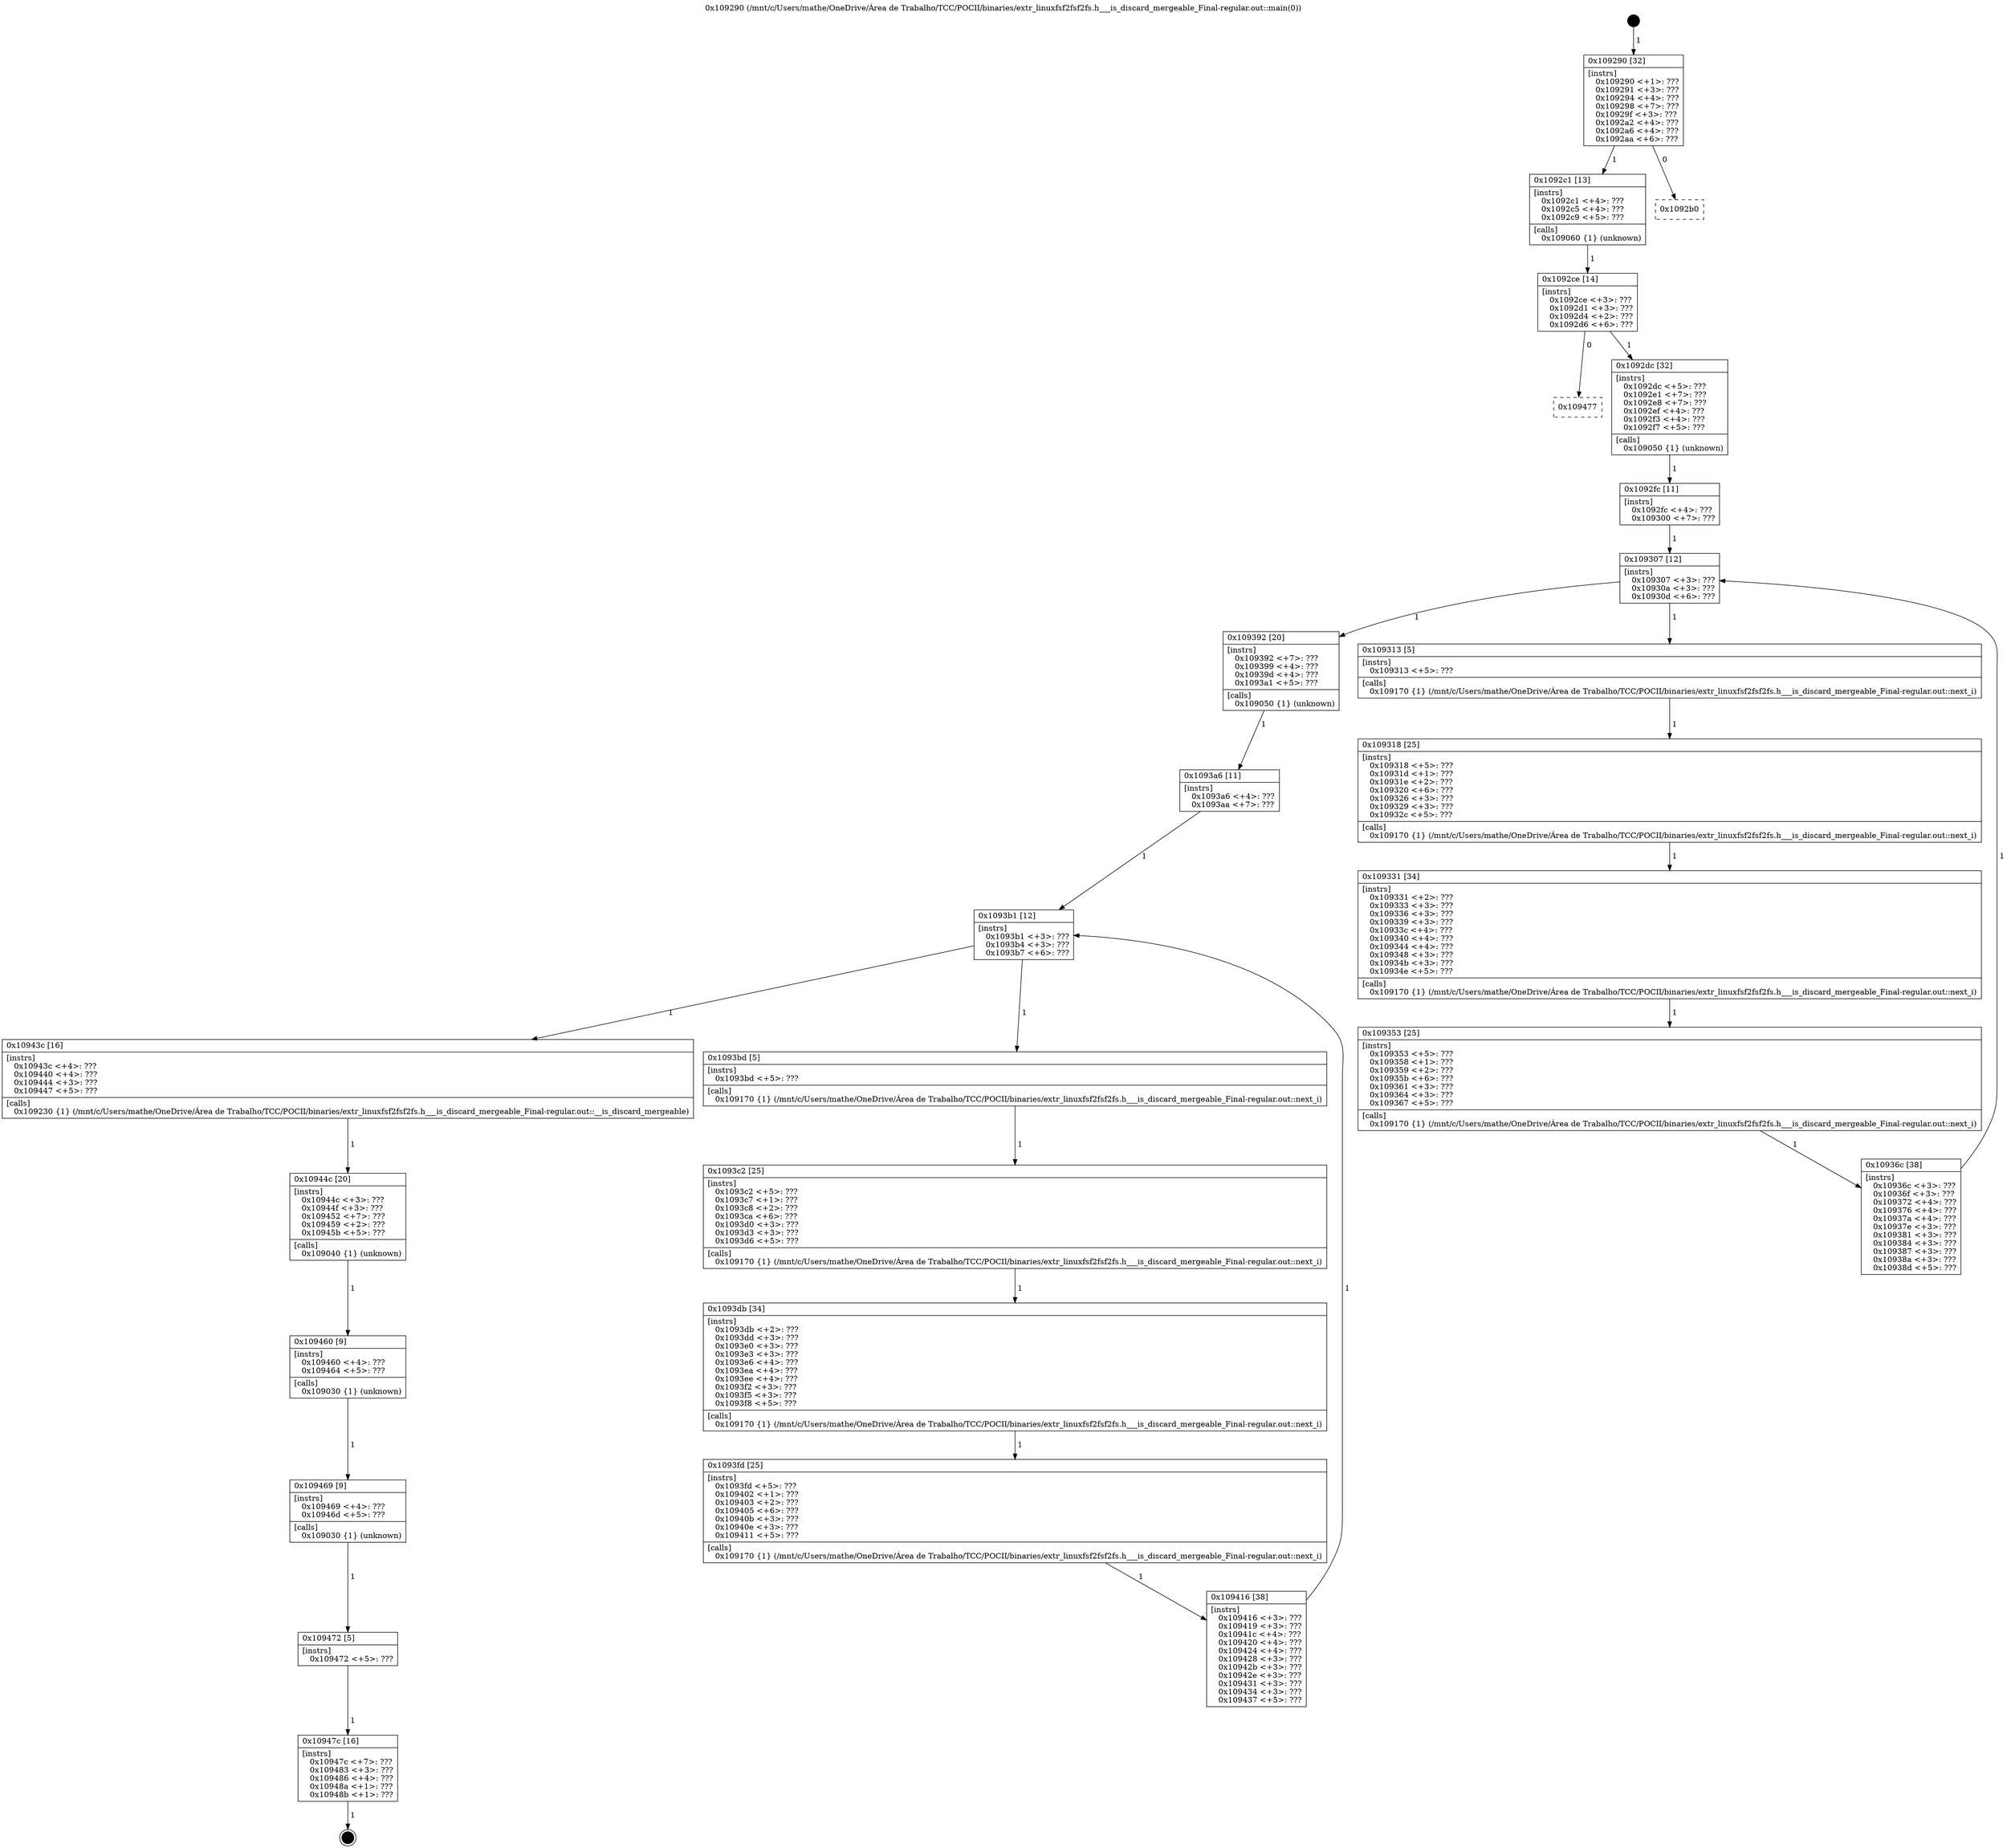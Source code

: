 digraph "0x109290" {
  label = "0x109290 (/mnt/c/Users/mathe/OneDrive/Área de Trabalho/TCC/POCII/binaries/extr_linuxfsf2fsf2fs.h___is_discard_mergeable_Final-regular.out::main(0))"
  labelloc = "t"
  node[shape=record]

  Entry [label="",width=0.3,height=0.3,shape=circle,fillcolor=black,style=filled]
  "0x109290" [label="{
     0x109290 [32]\l
     | [instrs]\l
     &nbsp;&nbsp;0x109290 \<+1\>: ???\l
     &nbsp;&nbsp;0x109291 \<+3\>: ???\l
     &nbsp;&nbsp;0x109294 \<+4\>: ???\l
     &nbsp;&nbsp;0x109298 \<+7\>: ???\l
     &nbsp;&nbsp;0x10929f \<+3\>: ???\l
     &nbsp;&nbsp;0x1092a2 \<+4\>: ???\l
     &nbsp;&nbsp;0x1092a6 \<+4\>: ???\l
     &nbsp;&nbsp;0x1092aa \<+6\>: ???\l
  }"]
  "0x1092c1" [label="{
     0x1092c1 [13]\l
     | [instrs]\l
     &nbsp;&nbsp;0x1092c1 \<+4\>: ???\l
     &nbsp;&nbsp;0x1092c5 \<+4\>: ???\l
     &nbsp;&nbsp;0x1092c9 \<+5\>: ???\l
     | [calls]\l
     &nbsp;&nbsp;0x109060 \{1\} (unknown)\l
  }"]
  "0x1092b0" [label="{
     0x1092b0\l
  }", style=dashed]
  "0x1092ce" [label="{
     0x1092ce [14]\l
     | [instrs]\l
     &nbsp;&nbsp;0x1092ce \<+3\>: ???\l
     &nbsp;&nbsp;0x1092d1 \<+3\>: ???\l
     &nbsp;&nbsp;0x1092d4 \<+2\>: ???\l
     &nbsp;&nbsp;0x1092d6 \<+6\>: ???\l
  }"]
  "0x109477" [label="{
     0x109477\l
  }", style=dashed]
  "0x1092dc" [label="{
     0x1092dc [32]\l
     | [instrs]\l
     &nbsp;&nbsp;0x1092dc \<+5\>: ???\l
     &nbsp;&nbsp;0x1092e1 \<+7\>: ???\l
     &nbsp;&nbsp;0x1092e8 \<+7\>: ???\l
     &nbsp;&nbsp;0x1092ef \<+4\>: ???\l
     &nbsp;&nbsp;0x1092f3 \<+4\>: ???\l
     &nbsp;&nbsp;0x1092f7 \<+5\>: ???\l
     | [calls]\l
     &nbsp;&nbsp;0x109050 \{1\} (unknown)\l
  }"]
  Exit [label="",width=0.3,height=0.3,shape=circle,fillcolor=black,style=filled,peripheries=2]
  "0x109307" [label="{
     0x109307 [12]\l
     | [instrs]\l
     &nbsp;&nbsp;0x109307 \<+3\>: ???\l
     &nbsp;&nbsp;0x10930a \<+3\>: ???\l
     &nbsp;&nbsp;0x10930d \<+6\>: ???\l
  }"]
  "0x109392" [label="{
     0x109392 [20]\l
     | [instrs]\l
     &nbsp;&nbsp;0x109392 \<+7\>: ???\l
     &nbsp;&nbsp;0x109399 \<+4\>: ???\l
     &nbsp;&nbsp;0x10939d \<+4\>: ???\l
     &nbsp;&nbsp;0x1093a1 \<+5\>: ???\l
     | [calls]\l
     &nbsp;&nbsp;0x109050 \{1\} (unknown)\l
  }"]
  "0x109313" [label="{
     0x109313 [5]\l
     | [instrs]\l
     &nbsp;&nbsp;0x109313 \<+5\>: ???\l
     | [calls]\l
     &nbsp;&nbsp;0x109170 \{1\} (/mnt/c/Users/mathe/OneDrive/Área de Trabalho/TCC/POCII/binaries/extr_linuxfsf2fsf2fs.h___is_discard_mergeable_Final-regular.out::next_i)\l
  }"]
  "0x109318" [label="{
     0x109318 [25]\l
     | [instrs]\l
     &nbsp;&nbsp;0x109318 \<+5\>: ???\l
     &nbsp;&nbsp;0x10931d \<+1\>: ???\l
     &nbsp;&nbsp;0x10931e \<+2\>: ???\l
     &nbsp;&nbsp;0x109320 \<+6\>: ???\l
     &nbsp;&nbsp;0x109326 \<+3\>: ???\l
     &nbsp;&nbsp;0x109329 \<+3\>: ???\l
     &nbsp;&nbsp;0x10932c \<+5\>: ???\l
     | [calls]\l
     &nbsp;&nbsp;0x109170 \{1\} (/mnt/c/Users/mathe/OneDrive/Área de Trabalho/TCC/POCII/binaries/extr_linuxfsf2fsf2fs.h___is_discard_mergeable_Final-regular.out::next_i)\l
  }"]
  "0x109331" [label="{
     0x109331 [34]\l
     | [instrs]\l
     &nbsp;&nbsp;0x109331 \<+2\>: ???\l
     &nbsp;&nbsp;0x109333 \<+3\>: ???\l
     &nbsp;&nbsp;0x109336 \<+3\>: ???\l
     &nbsp;&nbsp;0x109339 \<+3\>: ???\l
     &nbsp;&nbsp;0x10933c \<+4\>: ???\l
     &nbsp;&nbsp;0x109340 \<+4\>: ???\l
     &nbsp;&nbsp;0x109344 \<+4\>: ???\l
     &nbsp;&nbsp;0x109348 \<+3\>: ???\l
     &nbsp;&nbsp;0x10934b \<+3\>: ???\l
     &nbsp;&nbsp;0x10934e \<+5\>: ???\l
     | [calls]\l
     &nbsp;&nbsp;0x109170 \{1\} (/mnt/c/Users/mathe/OneDrive/Área de Trabalho/TCC/POCII/binaries/extr_linuxfsf2fsf2fs.h___is_discard_mergeable_Final-regular.out::next_i)\l
  }"]
  "0x109353" [label="{
     0x109353 [25]\l
     | [instrs]\l
     &nbsp;&nbsp;0x109353 \<+5\>: ???\l
     &nbsp;&nbsp;0x109358 \<+1\>: ???\l
     &nbsp;&nbsp;0x109359 \<+2\>: ???\l
     &nbsp;&nbsp;0x10935b \<+6\>: ???\l
     &nbsp;&nbsp;0x109361 \<+3\>: ???\l
     &nbsp;&nbsp;0x109364 \<+3\>: ???\l
     &nbsp;&nbsp;0x109367 \<+5\>: ???\l
     | [calls]\l
     &nbsp;&nbsp;0x109170 \{1\} (/mnt/c/Users/mathe/OneDrive/Área de Trabalho/TCC/POCII/binaries/extr_linuxfsf2fsf2fs.h___is_discard_mergeable_Final-regular.out::next_i)\l
  }"]
  "0x10936c" [label="{
     0x10936c [38]\l
     | [instrs]\l
     &nbsp;&nbsp;0x10936c \<+3\>: ???\l
     &nbsp;&nbsp;0x10936f \<+3\>: ???\l
     &nbsp;&nbsp;0x109372 \<+4\>: ???\l
     &nbsp;&nbsp;0x109376 \<+4\>: ???\l
     &nbsp;&nbsp;0x10937a \<+4\>: ???\l
     &nbsp;&nbsp;0x10937e \<+3\>: ???\l
     &nbsp;&nbsp;0x109381 \<+3\>: ???\l
     &nbsp;&nbsp;0x109384 \<+3\>: ???\l
     &nbsp;&nbsp;0x109387 \<+3\>: ???\l
     &nbsp;&nbsp;0x10938a \<+3\>: ???\l
     &nbsp;&nbsp;0x10938d \<+5\>: ???\l
  }"]
  "0x1092fc" [label="{
     0x1092fc [11]\l
     | [instrs]\l
     &nbsp;&nbsp;0x1092fc \<+4\>: ???\l
     &nbsp;&nbsp;0x109300 \<+7\>: ???\l
  }"]
  "0x1093b1" [label="{
     0x1093b1 [12]\l
     | [instrs]\l
     &nbsp;&nbsp;0x1093b1 \<+3\>: ???\l
     &nbsp;&nbsp;0x1093b4 \<+3\>: ???\l
     &nbsp;&nbsp;0x1093b7 \<+6\>: ???\l
  }"]
  "0x10943c" [label="{
     0x10943c [16]\l
     | [instrs]\l
     &nbsp;&nbsp;0x10943c \<+4\>: ???\l
     &nbsp;&nbsp;0x109440 \<+4\>: ???\l
     &nbsp;&nbsp;0x109444 \<+3\>: ???\l
     &nbsp;&nbsp;0x109447 \<+5\>: ???\l
     | [calls]\l
     &nbsp;&nbsp;0x109230 \{1\} (/mnt/c/Users/mathe/OneDrive/Área de Trabalho/TCC/POCII/binaries/extr_linuxfsf2fsf2fs.h___is_discard_mergeable_Final-regular.out::__is_discard_mergeable)\l
  }"]
  "0x1093bd" [label="{
     0x1093bd [5]\l
     | [instrs]\l
     &nbsp;&nbsp;0x1093bd \<+5\>: ???\l
     | [calls]\l
     &nbsp;&nbsp;0x109170 \{1\} (/mnt/c/Users/mathe/OneDrive/Área de Trabalho/TCC/POCII/binaries/extr_linuxfsf2fsf2fs.h___is_discard_mergeable_Final-regular.out::next_i)\l
  }"]
  "0x1093c2" [label="{
     0x1093c2 [25]\l
     | [instrs]\l
     &nbsp;&nbsp;0x1093c2 \<+5\>: ???\l
     &nbsp;&nbsp;0x1093c7 \<+1\>: ???\l
     &nbsp;&nbsp;0x1093c8 \<+2\>: ???\l
     &nbsp;&nbsp;0x1093ca \<+6\>: ???\l
     &nbsp;&nbsp;0x1093d0 \<+3\>: ???\l
     &nbsp;&nbsp;0x1093d3 \<+3\>: ???\l
     &nbsp;&nbsp;0x1093d6 \<+5\>: ???\l
     | [calls]\l
     &nbsp;&nbsp;0x109170 \{1\} (/mnt/c/Users/mathe/OneDrive/Área de Trabalho/TCC/POCII/binaries/extr_linuxfsf2fsf2fs.h___is_discard_mergeable_Final-regular.out::next_i)\l
  }"]
  "0x1093db" [label="{
     0x1093db [34]\l
     | [instrs]\l
     &nbsp;&nbsp;0x1093db \<+2\>: ???\l
     &nbsp;&nbsp;0x1093dd \<+3\>: ???\l
     &nbsp;&nbsp;0x1093e0 \<+3\>: ???\l
     &nbsp;&nbsp;0x1093e3 \<+3\>: ???\l
     &nbsp;&nbsp;0x1093e6 \<+4\>: ???\l
     &nbsp;&nbsp;0x1093ea \<+4\>: ???\l
     &nbsp;&nbsp;0x1093ee \<+4\>: ???\l
     &nbsp;&nbsp;0x1093f2 \<+3\>: ???\l
     &nbsp;&nbsp;0x1093f5 \<+3\>: ???\l
     &nbsp;&nbsp;0x1093f8 \<+5\>: ???\l
     | [calls]\l
     &nbsp;&nbsp;0x109170 \{1\} (/mnt/c/Users/mathe/OneDrive/Área de Trabalho/TCC/POCII/binaries/extr_linuxfsf2fsf2fs.h___is_discard_mergeable_Final-regular.out::next_i)\l
  }"]
  "0x1093fd" [label="{
     0x1093fd [25]\l
     | [instrs]\l
     &nbsp;&nbsp;0x1093fd \<+5\>: ???\l
     &nbsp;&nbsp;0x109402 \<+1\>: ???\l
     &nbsp;&nbsp;0x109403 \<+2\>: ???\l
     &nbsp;&nbsp;0x109405 \<+6\>: ???\l
     &nbsp;&nbsp;0x10940b \<+3\>: ???\l
     &nbsp;&nbsp;0x10940e \<+3\>: ???\l
     &nbsp;&nbsp;0x109411 \<+5\>: ???\l
     | [calls]\l
     &nbsp;&nbsp;0x109170 \{1\} (/mnt/c/Users/mathe/OneDrive/Área de Trabalho/TCC/POCII/binaries/extr_linuxfsf2fsf2fs.h___is_discard_mergeable_Final-regular.out::next_i)\l
  }"]
  "0x109416" [label="{
     0x109416 [38]\l
     | [instrs]\l
     &nbsp;&nbsp;0x109416 \<+3\>: ???\l
     &nbsp;&nbsp;0x109419 \<+3\>: ???\l
     &nbsp;&nbsp;0x10941c \<+4\>: ???\l
     &nbsp;&nbsp;0x109420 \<+4\>: ???\l
     &nbsp;&nbsp;0x109424 \<+4\>: ???\l
     &nbsp;&nbsp;0x109428 \<+3\>: ???\l
     &nbsp;&nbsp;0x10942b \<+3\>: ???\l
     &nbsp;&nbsp;0x10942e \<+3\>: ???\l
     &nbsp;&nbsp;0x109431 \<+3\>: ???\l
     &nbsp;&nbsp;0x109434 \<+3\>: ???\l
     &nbsp;&nbsp;0x109437 \<+5\>: ???\l
  }"]
  "0x1093a6" [label="{
     0x1093a6 [11]\l
     | [instrs]\l
     &nbsp;&nbsp;0x1093a6 \<+4\>: ???\l
     &nbsp;&nbsp;0x1093aa \<+7\>: ???\l
  }"]
  "0x10944c" [label="{
     0x10944c [20]\l
     | [instrs]\l
     &nbsp;&nbsp;0x10944c \<+3\>: ???\l
     &nbsp;&nbsp;0x10944f \<+3\>: ???\l
     &nbsp;&nbsp;0x109452 \<+7\>: ???\l
     &nbsp;&nbsp;0x109459 \<+2\>: ???\l
     &nbsp;&nbsp;0x10945b \<+5\>: ???\l
     | [calls]\l
     &nbsp;&nbsp;0x109040 \{1\} (unknown)\l
  }"]
  "0x109460" [label="{
     0x109460 [9]\l
     | [instrs]\l
     &nbsp;&nbsp;0x109460 \<+4\>: ???\l
     &nbsp;&nbsp;0x109464 \<+5\>: ???\l
     | [calls]\l
     &nbsp;&nbsp;0x109030 \{1\} (unknown)\l
  }"]
  "0x109469" [label="{
     0x109469 [9]\l
     | [instrs]\l
     &nbsp;&nbsp;0x109469 \<+4\>: ???\l
     &nbsp;&nbsp;0x10946d \<+5\>: ???\l
     | [calls]\l
     &nbsp;&nbsp;0x109030 \{1\} (unknown)\l
  }"]
  "0x109472" [label="{
     0x109472 [5]\l
     | [instrs]\l
     &nbsp;&nbsp;0x109472 \<+5\>: ???\l
  }"]
  "0x10947c" [label="{
     0x10947c [16]\l
     | [instrs]\l
     &nbsp;&nbsp;0x10947c \<+7\>: ???\l
     &nbsp;&nbsp;0x109483 \<+3\>: ???\l
     &nbsp;&nbsp;0x109486 \<+4\>: ???\l
     &nbsp;&nbsp;0x10948a \<+1\>: ???\l
     &nbsp;&nbsp;0x10948b \<+1\>: ???\l
  }"]
  Entry -> "0x109290" [label=" 1"]
  "0x109290" -> "0x1092c1" [label=" 1"]
  "0x109290" -> "0x1092b0" [label=" 0"]
  "0x1092c1" -> "0x1092ce" [label=" 1"]
  "0x1092ce" -> "0x109477" [label=" 0"]
  "0x1092ce" -> "0x1092dc" [label=" 1"]
  "0x10947c" -> Exit [label=" 1"]
  "0x1092dc" -> "0x1092fc" [label=" 1"]
  "0x109307" -> "0x109392" [label=" 1"]
  "0x109307" -> "0x109313" [label=" 1"]
  "0x109313" -> "0x109318" [label=" 1"]
  "0x109318" -> "0x109331" [label=" 1"]
  "0x109331" -> "0x109353" [label=" 1"]
  "0x109353" -> "0x10936c" [label=" 1"]
  "0x1092fc" -> "0x109307" [label=" 1"]
  "0x10936c" -> "0x109307" [label=" 1"]
  "0x109392" -> "0x1093a6" [label=" 1"]
  "0x1093b1" -> "0x10943c" [label=" 1"]
  "0x1093b1" -> "0x1093bd" [label=" 1"]
  "0x1093bd" -> "0x1093c2" [label=" 1"]
  "0x1093c2" -> "0x1093db" [label=" 1"]
  "0x1093db" -> "0x1093fd" [label=" 1"]
  "0x1093fd" -> "0x109416" [label=" 1"]
  "0x1093a6" -> "0x1093b1" [label=" 1"]
  "0x109416" -> "0x1093b1" [label=" 1"]
  "0x10943c" -> "0x10944c" [label=" 1"]
  "0x10944c" -> "0x109460" [label=" 1"]
  "0x109460" -> "0x109469" [label=" 1"]
  "0x109469" -> "0x109472" [label=" 1"]
  "0x109472" -> "0x10947c" [label=" 1"]
}
